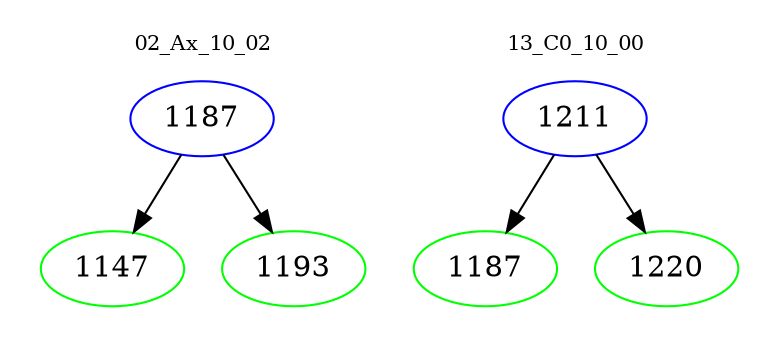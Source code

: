 digraph{
subgraph cluster_0 {
color = white
label = "02_Ax_10_02";
fontsize=10;
T0_1187 [label="1187", color="blue"]
T0_1187 -> T0_1147 [color="black"]
T0_1147 [label="1147", color="green"]
T0_1187 -> T0_1193 [color="black"]
T0_1193 [label="1193", color="green"]
}
subgraph cluster_1 {
color = white
label = "13_C0_10_00";
fontsize=10;
T1_1211 [label="1211", color="blue"]
T1_1211 -> T1_1187 [color="black"]
T1_1187 [label="1187", color="green"]
T1_1211 -> T1_1220 [color="black"]
T1_1220 [label="1220", color="green"]
}
}
